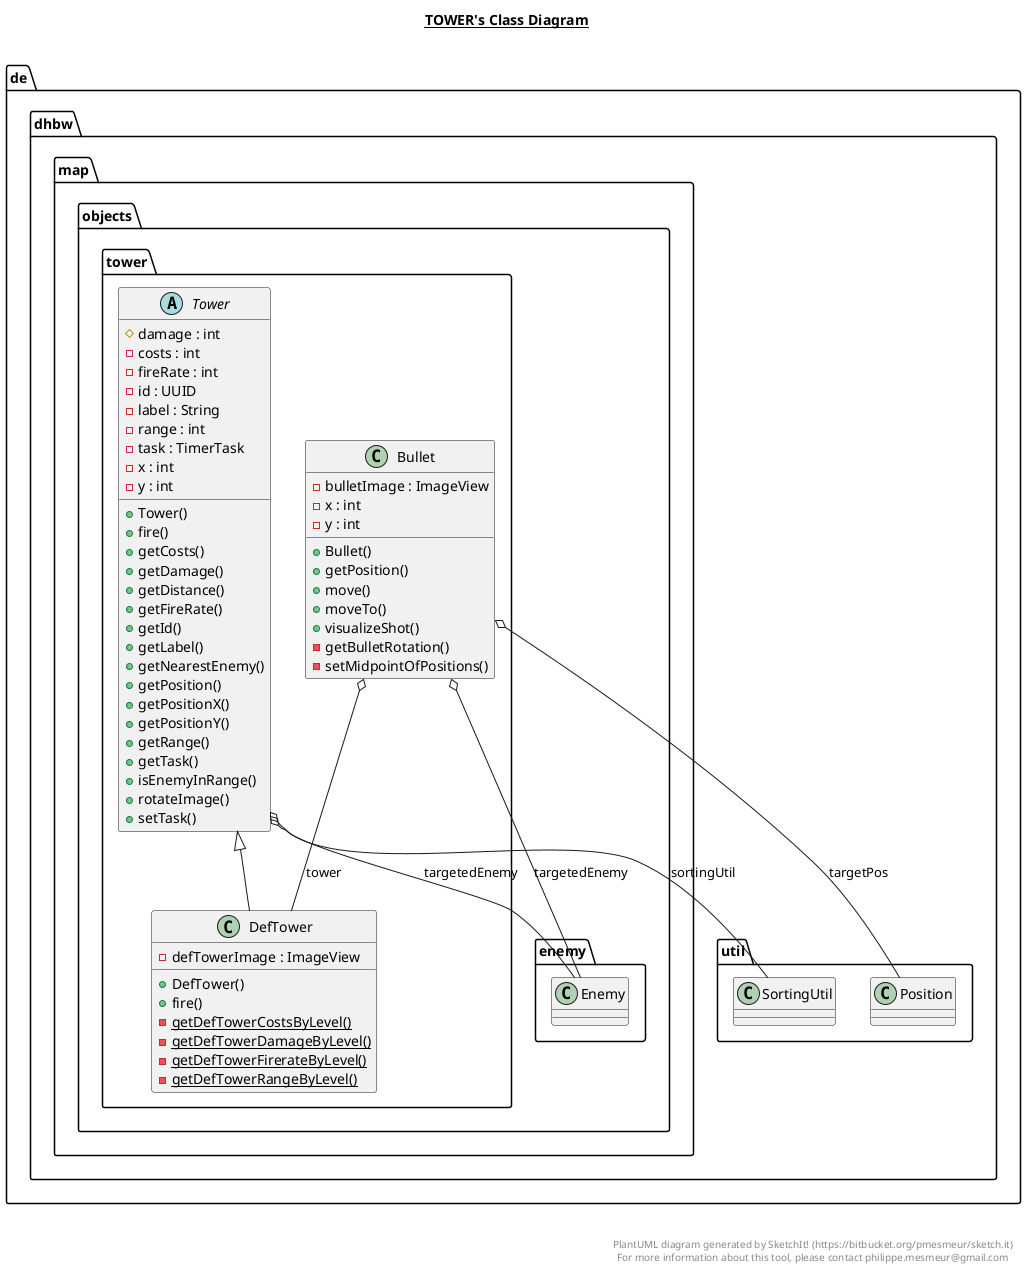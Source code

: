 @startuml

title __TOWER's Class Diagram__\n

  namespace de.dhbw {
    namespace map.objects.tower {
      class de.dhbw.map.objects.tower.Bullet {
          - bulletImage : ImageView
          - x : int
          - y : int
          + Bullet()
          + getPosition()
          + move()
          + moveTo()
          + visualizeShot()
          - getBulletRotation()
          - setMidpointOfPositions()
      }
    }
  }
  

  namespace de.dhbw {
    namespace map.objects.tower {
      class de.dhbw.map.objects.tower.DefTower {
          - defTowerImage : ImageView
          + DefTower()
          + fire()
          {static} - getDefTowerCostsByLevel()
          {static} - getDefTowerDamageByLevel()
          {static} - getDefTowerFirerateByLevel()
          {static} - getDefTowerRangeByLevel()
      }
    }
  }
  

  namespace de.dhbw {
    namespace map.objects.tower {
      abstract class de.dhbw.map.objects.tower.Tower {
          # damage : int
          - costs : int
          - fireRate : int
          - id : UUID
          - label : String
          - range : int
          - task : TimerTask
          - x : int
          - y : int
          + Tower()
          + fire()
          + getCosts()
          + getDamage()
          + getDistance()
          + getFireRate()
          + getId()
          + getLabel()
          + getNearestEnemy()
          + getPosition()
          + getPositionX()
          + getPositionY()
          + getRange()
          + getTask()
          + isEnemyInRange()
          + rotateImage()
          + setTask()
      }
    }
  }
  

  de.dhbw.map.objects.tower.Bullet o-- de.dhbw.util.Position : targetPos
  de.dhbw.map.objects.tower.Bullet o-- de.dhbw.map.objects.enemy.Enemy : targetedEnemy
  de.dhbw.map.objects.tower.Bullet o-- de.dhbw.map.objects.tower.DefTower : tower
  de.dhbw.map.objects.tower.DefTower -up-|> de.dhbw.map.objects.tower.Tower
  de.dhbw.map.objects.tower.Tower o-- de.dhbw.map.objects.enemy.Enemy : targetedEnemy
  de.dhbw.map.objects.tower.Tower o-- de.dhbw.util.SortingUtil : sortingUtil


right footer


PlantUML diagram generated by SketchIt! (https://bitbucket.org/pmesmeur/sketch.it)
For more information about this tool, please contact philippe.mesmeur@gmail.com
endfooter

@enduml
